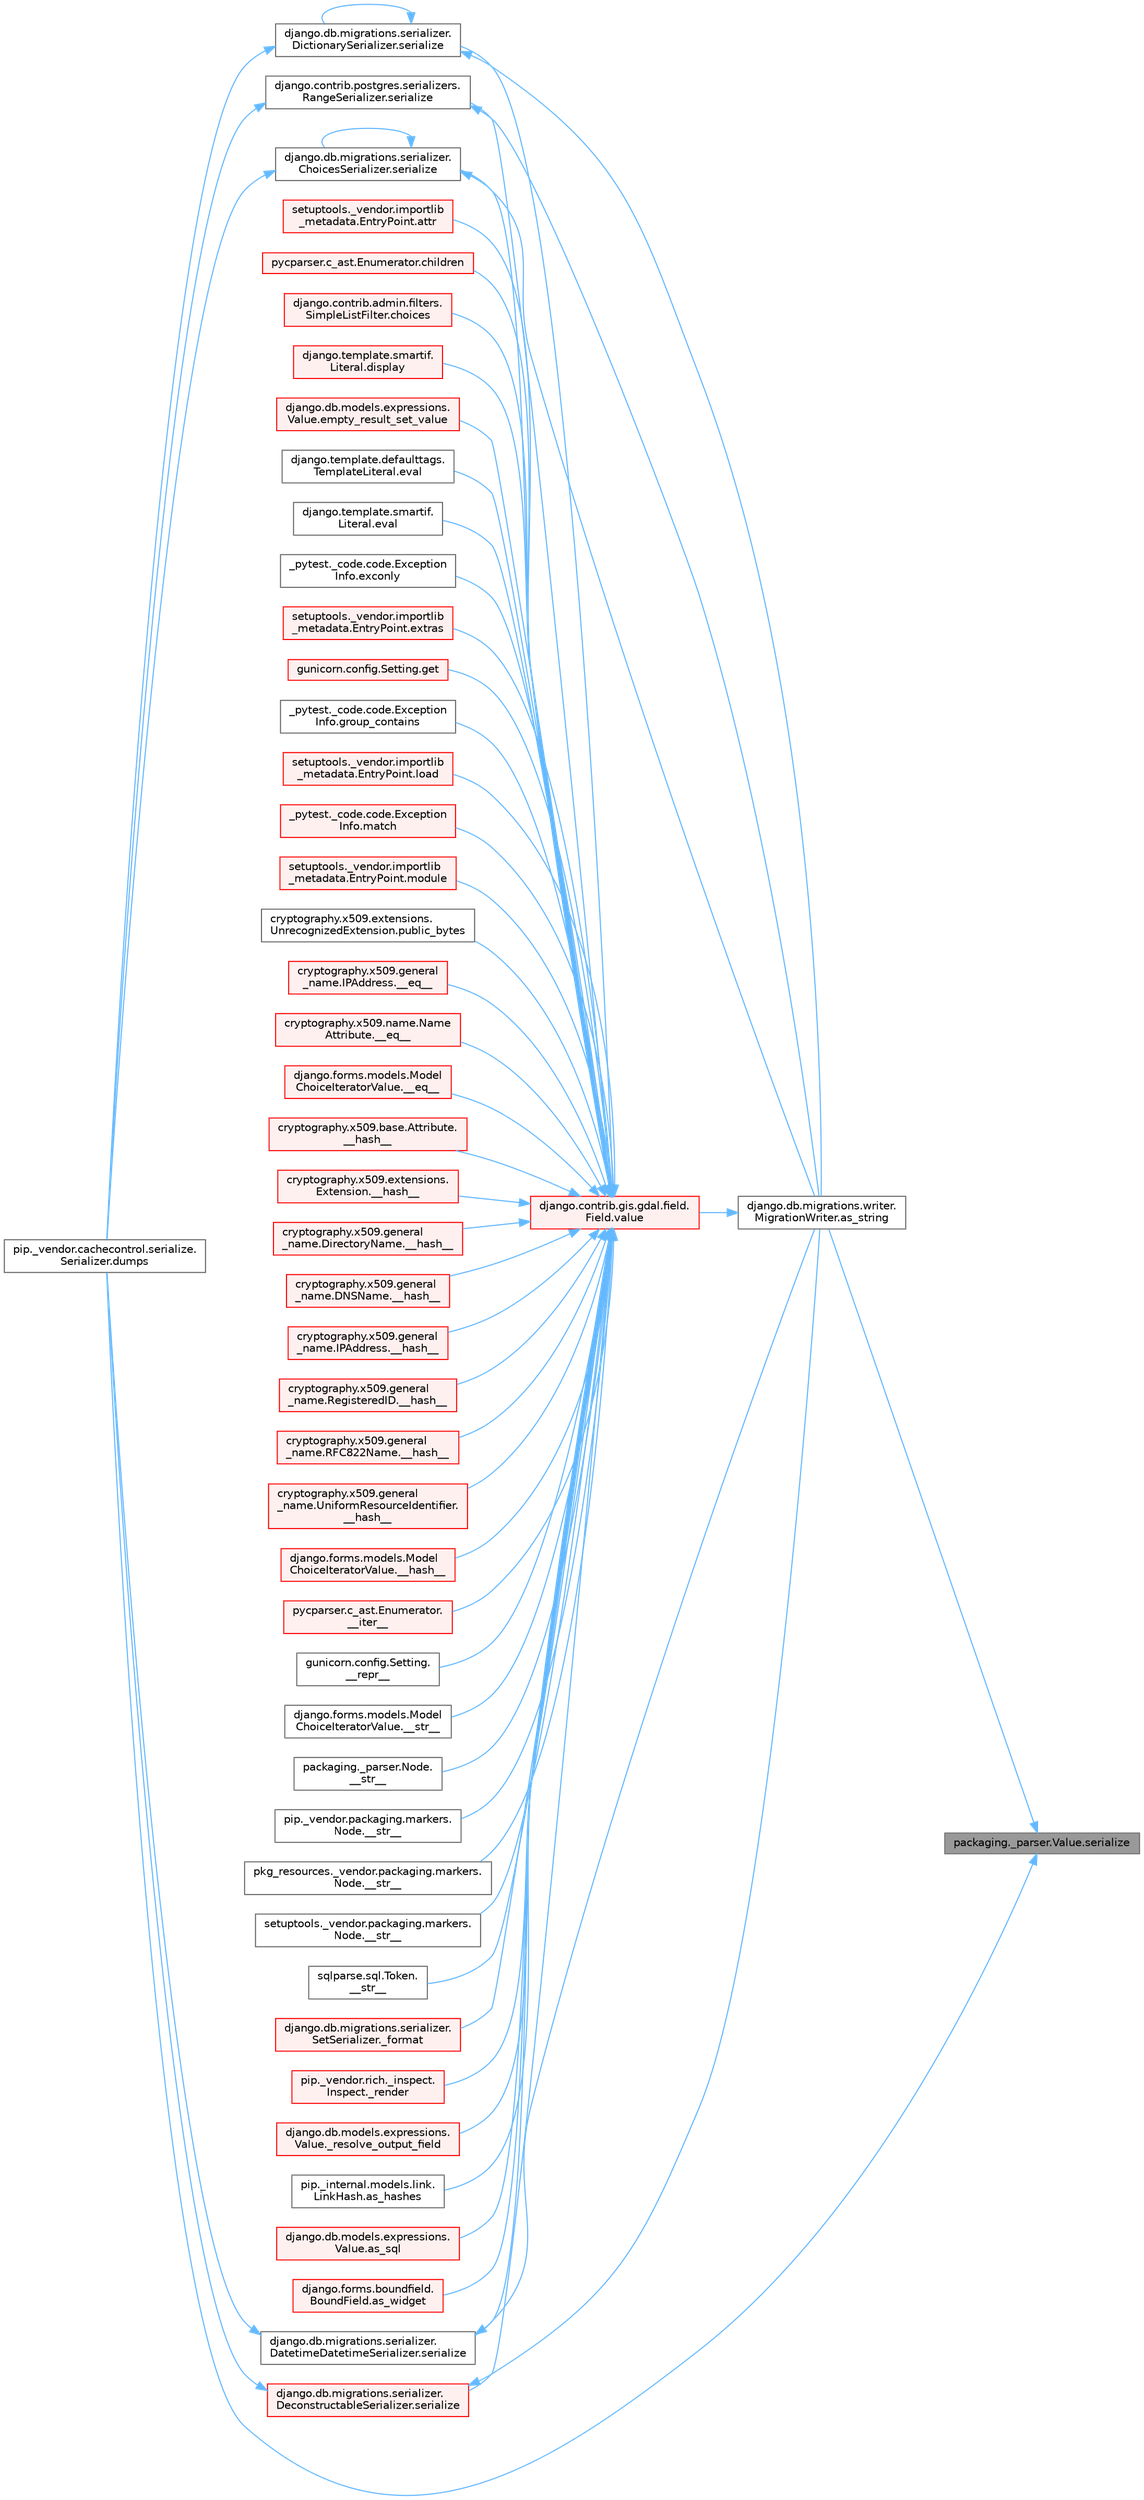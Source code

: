 digraph "packaging._parser.Value.serialize"
{
 // LATEX_PDF_SIZE
  bgcolor="transparent";
  edge [fontname=Helvetica,fontsize=10,labelfontname=Helvetica,labelfontsize=10];
  node [fontname=Helvetica,fontsize=10,shape=box,height=0.2,width=0.4];
  rankdir="RL";
  Node1 [id="Node000001",label="packaging._parser.Value.serialize",height=0.2,width=0.4,color="gray40", fillcolor="grey60", style="filled", fontcolor="black",tooltip=" "];
  Node1 -> Node2 [id="edge1_Node000001_Node000002",dir="back",color="steelblue1",style="solid",tooltip=" "];
  Node2 [id="Node000002",label="django.db.migrations.writer.\lMigrationWriter.as_string",height=0.2,width=0.4,color="grey40", fillcolor="white", style="filled",URL="$classdjango_1_1db_1_1migrations_1_1writer_1_1_migration_writer.html#a4cf831cf0ce1f20f21c7e5ce5ec60980",tooltip=" "];
  Node2 -> Node3 [id="edge2_Node000002_Node000003",dir="back",color="steelblue1",style="solid",tooltip=" "];
  Node3 [id="Node000003",label="django.contrib.gis.gdal.field.\lField.value",height=0.2,width=0.4,color="red", fillcolor="#FFF0F0", style="filled",URL="$classdjango_1_1contrib_1_1gis_1_1gdal_1_1field_1_1_field.html#a0534fa49aaead023461bb9458776c33c",tooltip=" "];
  Node3 -> Node4 [id="edge3_Node000003_Node000004",dir="back",color="steelblue1",style="solid",tooltip=" "];
  Node4 [id="Node000004",label="cryptography.x509.general\l_name.IPAddress.__eq__",height=0.2,width=0.4,color="red", fillcolor="#FFF0F0", style="filled",URL="$classcryptography_1_1x509_1_1general__name_1_1_i_p_address.html#a9f03c0f27b7fab1555e850429408e0c6",tooltip=" "];
  Node3 -> Node13 [id="edge4_Node000003_Node000013",dir="back",color="steelblue1",style="solid",tooltip=" "];
  Node13 [id="Node000013",label="cryptography.x509.name.Name\lAttribute.__eq__",height=0.2,width=0.4,color="red", fillcolor="#FFF0F0", style="filled",URL="$classcryptography_1_1x509_1_1name_1_1_name_attribute.html#a3f7665b71204e40b3ad9e6f6cbd9c76b",tooltip=" "];
  Node3 -> Node14 [id="edge5_Node000003_Node000014",dir="back",color="steelblue1",style="solid",tooltip=" "];
  Node14 [id="Node000014",label="django.forms.models.Model\lChoiceIteratorValue.__eq__",height=0.2,width=0.4,color="red", fillcolor="#FFF0F0", style="filled",URL="$classdjango_1_1forms_1_1models_1_1_model_choice_iterator_value.html#a5e0a7c8283981cabbbd59372a3664ba4",tooltip=" "];
  Node3 -> Node15 [id="edge6_Node000003_Node000015",dir="back",color="steelblue1",style="solid",tooltip=" "];
  Node15 [id="Node000015",label="cryptography.x509.base.Attribute.\l__hash__",height=0.2,width=0.4,color="red", fillcolor="#FFF0F0", style="filled",URL="$classcryptography_1_1x509_1_1base_1_1_attribute.html#ac75831a8a55d19823de67d9bd79fea12",tooltip=" "];
  Node3 -> Node18 [id="edge7_Node000003_Node000018",dir="back",color="steelblue1",style="solid",tooltip=" "];
  Node18 [id="Node000018",label="cryptography.x509.extensions.\lExtension.__hash__",height=0.2,width=0.4,color="red", fillcolor="#FFF0F0", style="filled",URL="$classcryptography_1_1x509_1_1extensions_1_1_extension.html#a7744510faba9373c947790041c25021e",tooltip=" "];
  Node3 -> Node19 [id="edge8_Node000003_Node000019",dir="back",color="steelblue1",style="solid",tooltip=" "];
  Node19 [id="Node000019",label="cryptography.x509.general\l_name.DirectoryName.__hash__",height=0.2,width=0.4,color="red", fillcolor="#FFF0F0", style="filled",URL="$classcryptography_1_1x509_1_1general__name_1_1_directory_name.html#a72d42dff890691a0b51125ae2f26044e",tooltip=" "];
  Node3 -> Node20 [id="edge9_Node000003_Node000020",dir="back",color="steelblue1",style="solid",tooltip=" "];
  Node20 [id="Node000020",label="cryptography.x509.general\l_name.DNSName.__hash__",height=0.2,width=0.4,color="red", fillcolor="#FFF0F0", style="filled",URL="$classcryptography_1_1x509_1_1general__name_1_1_d_n_s_name.html#a460f8dfd06b7596ce04fd2167416fded",tooltip=" "];
  Node3 -> Node21 [id="edge10_Node000003_Node000021",dir="back",color="steelblue1",style="solid",tooltip=" "];
  Node21 [id="Node000021",label="cryptography.x509.general\l_name.IPAddress.__hash__",height=0.2,width=0.4,color="red", fillcolor="#FFF0F0", style="filled",URL="$classcryptography_1_1x509_1_1general__name_1_1_i_p_address.html#ab656cae16308d1b2937a28d05fb6c4d0",tooltip=" "];
  Node3 -> Node22 [id="edge11_Node000003_Node000022",dir="back",color="steelblue1",style="solid",tooltip=" "];
  Node22 [id="Node000022",label="cryptography.x509.general\l_name.RegisteredID.__hash__",height=0.2,width=0.4,color="red", fillcolor="#FFF0F0", style="filled",URL="$classcryptography_1_1x509_1_1general__name_1_1_registered_i_d.html#af8d2046e0999f369244c67c2198733a7",tooltip=" "];
  Node3 -> Node23 [id="edge12_Node000003_Node000023",dir="back",color="steelblue1",style="solid",tooltip=" "];
  Node23 [id="Node000023",label="cryptography.x509.general\l_name.RFC822Name.__hash__",height=0.2,width=0.4,color="red", fillcolor="#FFF0F0", style="filled",URL="$classcryptography_1_1x509_1_1general__name_1_1_r_f_c822_name.html#a81035374ac9fb28683c691986d008647",tooltip=" "];
  Node3 -> Node24 [id="edge13_Node000003_Node000024",dir="back",color="steelblue1",style="solid",tooltip=" "];
  Node24 [id="Node000024",label="cryptography.x509.general\l_name.UniformResourceIdentifier.\l__hash__",height=0.2,width=0.4,color="red", fillcolor="#FFF0F0", style="filled",URL="$classcryptography_1_1x509_1_1general__name_1_1_uniform_resource_identifier.html#ac855ede87ae6fe5259923efe7a93fb86",tooltip=" "];
  Node3 -> Node25 [id="edge14_Node000003_Node000025",dir="back",color="steelblue1",style="solid",tooltip=" "];
  Node25 [id="Node000025",label="django.forms.models.Model\lChoiceIteratorValue.__hash__",height=0.2,width=0.4,color="red", fillcolor="#FFF0F0", style="filled",URL="$classdjango_1_1forms_1_1models_1_1_model_choice_iterator_value.html#a4e38034545989b541d673781515faa87",tooltip=" "];
  Node3 -> Node26 [id="edge15_Node000003_Node000026",dir="back",color="steelblue1",style="solid",tooltip=" "];
  Node26 [id="Node000026",label="pycparser.c_ast.Enumerator.\l__iter__",height=0.2,width=0.4,color="red", fillcolor="#FFF0F0", style="filled",URL="$classpycparser_1_1c__ast_1_1_enumerator.html#a3cf4b212d12eecc5f6dc9519e168e4d6",tooltip=" "];
  Node3 -> Node29 [id="edge16_Node000003_Node000029",dir="back",color="steelblue1",style="solid",tooltip=" "];
  Node29 [id="Node000029",label="gunicorn.config.Setting.\l__repr__",height=0.2,width=0.4,color="grey40", fillcolor="white", style="filled",URL="$classgunicorn_1_1config_1_1_setting.html#aac61cf1b2eeb8df9723694b12567d07b",tooltip=" "];
  Node3 -> Node30 [id="edge17_Node000003_Node000030",dir="back",color="steelblue1",style="solid",tooltip=" "];
  Node30 [id="Node000030",label="django.forms.models.Model\lChoiceIteratorValue.__str__",height=0.2,width=0.4,color="grey40", fillcolor="white", style="filled",URL="$classdjango_1_1forms_1_1models_1_1_model_choice_iterator_value.html#afbc2913ec5456c1b548c158e842675e8",tooltip=" "];
  Node3 -> Node31 [id="edge18_Node000003_Node000031",dir="back",color="steelblue1",style="solid",tooltip=" "];
  Node31 [id="Node000031",label="packaging._parser.Node.\l__str__",height=0.2,width=0.4,color="grey40", fillcolor="white", style="filled",URL="$classpackaging_1_1__parser_1_1_node.html#a9e6bb62d834f746ff13813cd8b633ee9",tooltip=" "];
  Node3 -> Node32 [id="edge19_Node000003_Node000032",dir="back",color="steelblue1",style="solid",tooltip=" "];
  Node32 [id="Node000032",label="pip._vendor.packaging.markers.\lNode.__str__",height=0.2,width=0.4,color="grey40", fillcolor="white", style="filled",URL="$classpip_1_1__vendor_1_1packaging_1_1markers_1_1_node.html#a62e2e518274efa7011d55b0db12e61b6",tooltip=" "];
  Node3 -> Node33 [id="edge20_Node000003_Node000033",dir="back",color="steelblue1",style="solid",tooltip=" "];
  Node33 [id="Node000033",label="pkg_resources._vendor.packaging.markers.\lNode.__str__",height=0.2,width=0.4,color="grey40", fillcolor="white", style="filled",URL="$classpkg__resources_1_1__vendor_1_1packaging_1_1markers_1_1_node.html#a497b7878028993667ba8cac3657c571e",tooltip=" "];
  Node3 -> Node34 [id="edge21_Node000003_Node000034",dir="back",color="steelblue1",style="solid",tooltip=" "];
  Node34 [id="Node000034",label="setuptools._vendor.packaging.markers.\lNode.__str__",height=0.2,width=0.4,color="grey40", fillcolor="white", style="filled",URL="$classsetuptools_1_1__vendor_1_1packaging_1_1markers_1_1_node.html#a61cd93b00c64e6b2b8c4c35028463f98",tooltip=" "];
  Node3 -> Node35 [id="edge22_Node000003_Node000035",dir="back",color="steelblue1",style="solid",tooltip=" "];
  Node35 [id="Node000035",label="sqlparse.sql.Token.\l__str__",height=0.2,width=0.4,color="grey40", fillcolor="white", style="filled",URL="$classsqlparse_1_1sql_1_1_token.html#a256bde9f3e5675c64ead73d8d2d9dede",tooltip=" "];
  Node3 -> Node36 [id="edge23_Node000003_Node000036",dir="back",color="steelblue1",style="solid",tooltip=" "];
  Node36 [id="Node000036",label="django.db.migrations.serializer.\lSetSerializer._format",height=0.2,width=0.4,color="red", fillcolor="#FFF0F0", style="filled",URL="$classdjango_1_1db_1_1migrations_1_1serializer_1_1_set_serializer.html#a1d6076a3f50e13eb091ca873f4e98a04",tooltip=" "];
  Node3 -> Node947 [id="edge24_Node000003_Node000947",dir="back",color="steelblue1",style="solid",tooltip=" "];
  Node947 [id="Node000947",label="pip._vendor.rich._inspect.\lInspect._render",height=0.2,width=0.4,color="red", fillcolor="#FFF0F0", style="filled",URL="$classpip_1_1__vendor_1_1rich_1_1__inspect_1_1_inspect.html#a9bb6dcacc52f9f07c1d4b7f526789003",tooltip=" "];
  Node3 -> Node1970 [id="edge25_Node000003_Node001970",dir="back",color="steelblue1",style="solid",tooltip=" "];
  Node1970 [id="Node001970",label="django.db.models.expressions.\lValue._resolve_output_field",height=0.2,width=0.4,color="red", fillcolor="#FFF0F0", style="filled",URL="$classdjango_1_1db_1_1models_1_1expressions_1_1_value.html#af1af121c7b76f0e7325f3276049675dd",tooltip=" "];
  Node3 -> Node1208 [id="edge26_Node000003_Node001208",dir="back",color="steelblue1",style="solid",tooltip=" "];
  Node1208 [id="Node001208",label="pip._internal.models.link.\lLinkHash.as_hashes",height=0.2,width=0.4,color="grey40", fillcolor="white", style="filled",URL="$classpip_1_1__internal_1_1models_1_1link_1_1_link_hash.html#a7ad4ea270534955d3a4e031076e8d3c7",tooltip=" "];
  Node3 -> Node1272 [id="edge27_Node000003_Node001272",dir="back",color="steelblue1",style="solid",tooltip=" "];
  Node1272 [id="Node001272",label="django.db.models.expressions.\lValue.as_sql",height=0.2,width=0.4,color="red", fillcolor="#FFF0F0", style="filled",URL="$classdjango_1_1db_1_1models_1_1expressions_1_1_value.html#a2471e71c0db69e52fdb3016f8e97a111",tooltip=" "];
  Node3 -> Node1971 [id="edge28_Node000003_Node001971",dir="back",color="steelblue1",style="solid",tooltip=" "];
  Node1971 [id="Node001971",label="django.forms.boundfield.\lBoundField.as_widget",height=0.2,width=0.4,color="red", fillcolor="#FFF0F0", style="filled",URL="$classdjango_1_1forms_1_1boundfield_1_1_bound_field.html#af3c626b882960bf15842e46b92148be6",tooltip=" "];
  Node3 -> Node1975 [id="edge29_Node000003_Node001975",dir="back",color="steelblue1",style="solid",tooltip=" "];
  Node1975 [id="Node001975",label="setuptools._vendor.importlib\l_metadata.EntryPoint.attr",height=0.2,width=0.4,color="red", fillcolor="#FFF0F0", style="filled",URL="$classsetuptools_1_1__vendor_1_1importlib__metadata_1_1_entry_point.html#aabd496e73aa6546a504e62648c493978",tooltip=" "];
  Node3 -> Node1980 [id="edge30_Node000003_Node001980",dir="back",color="steelblue1",style="solid",tooltip=" "];
  Node1980 [id="Node001980",label="pycparser.c_ast.Enumerator.children",height=0.2,width=0.4,color="red", fillcolor="#FFF0F0", style="filled",URL="$classpycparser_1_1c__ast_1_1_enumerator.html#a96ee9f70f433cf2b3daf1d163e59d3d6",tooltip=" "];
  Node3 -> Node1981 [id="edge31_Node000003_Node001981",dir="back",color="steelblue1",style="solid",tooltip=" "];
  Node1981 [id="Node001981",label="django.contrib.admin.filters.\lSimpleListFilter.choices",height=0.2,width=0.4,color="red", fillcolor="#FFF0F0", style="filled",URL="$classdjango_1_1contrib_1_1admin_1_1filters_1_1_simple_list_filter.html#a78c6d86dc920875f1170f747e043f50d",tooltip=" "];
  Node3 -> Node2033 [id="edge32_Node000003_Node002033",dir="back",color="steelblue1",style="solid",tooltip=" "];
  Node2033 [id="Node002033",label="django.template.smartif.\lLiteral.display",height=0.2,width=0.4,color="red", fillcolor="#FFF0F0", style="filled",URL="$classdjango_1_1template_1_1smartif_1_1_literal.html#a77e2e9e9b26d200150b8e3ac7f4766dd",tooltip=" "];
  Node3 -> Node2098 [id="edge33_Node000003_Node002098",dir="back",color="steelblue1",style="solid",tooltip=" "];
  Node2098 [id="Node002098",label="django.db.models.expressions.\lValue.empty_result_set_value",height=0.2,width=0.4,color="red", fillcolor="#FFF0F0", style="filled",URL="$classdjango_1_1db_1_1models_1_1expressions_1_1_value.html#a414da85ff28e3c167fc7d00e1f0c41b4",tooltip=" "];
  Node3 -> Node2099 [id="edge34_Node000003_Node002099",dir="back",color="steelblue1",style="solid",tooltip=" "];
  Node2099 [id="Node002099",label="django.template.defaulttags.\lTemplateLiteral.eval",height=0.2,width=0.4,color="grey40", fillcolor="white", style="filled",URL="$classdjango_1_1template_1_1defaulttags_1_1_template_literal.html#a5e2931d2cb642386e0c9200913888582",tooltip=" "];
  Node3 -> Node2100 [id="edge35_Node000003_Node002100",dir="back",color="steelblue1",style="solid",tooltip=" "];
  Node2100 [id="Node002100",label="django.template.smartif.\lLiteral.eval",height=0.2,width=0.4,color="grey40", fillcolor="white", style="filled",URL="$classdjango_1_1template_1_1smartif_1_1_literal.html#a38c7531149db84b909dbdc281a510fdc",tooltip=" "];
  Node3 -> Node2101 [id="edge36_Node000003_Node002101",dir="back",color="steelblue1",style="solid",tooltip=" "];
  Node2101 [id="Node002101",label="_pytest._code.code.Exception\lInfo.exconly",height=0.2,width=0.4,color="grey40", fillcolor="white", style="filled",URL="$class__pytest_1_1__code_1_1code_1_1_exception_info.html#af914645a1bd6a60df65413f81be404d2",tooltip=" "];
  Node3 -> Node2102 [id="edge37_Node000003_Node002102",dir="back",color="steelblue1",style="solid",tooltip=" "];
  Node2102 [id="Node002102",label="setuptools._vendor.importlib\l_metadata.EntryPoint.extras",height=0.2,width=0.4,color="red", fillcolor="#FFF0F0", style="filled",URL="$classsetuptools_1_1__vendor_1_1importlib__metadata_1_1_entry_point.html#a959028f40566e604120f75d1172b7553",tooltip=" "];
  Node3 -> Node2386 [id="edge38_Node000003_Node002386",dir="back",color="steelblue1",style="solid",tooltip=" "];
  Node2386 [id="Node002386",label="gunicorn.config.Setting.get",height=0.2,width=0.4,color="red", fillcolor="#FFF0F0", style="filled",URL="$classgunicorn_1_1config_1_1_setting.html#a073fc5db1c568f183f22d137009d059f",tooltip=" "];
  Node3 -> Node2387 [id="edge39_Node000003_Node002387",dir="back",color="steelblue1",style="solid",tooltip=" "];
  Node2387 [id="Node002387",label="_pytest._code.code.Exception\lInfo.group_contains",height=0.2,width=0.4,color="grey40", fillcolor="white", style="filled",URL="$class__pytest_1_1__code_1_1code_1_1_exception_info.html#a22d76c2c80c349a23d80b678ade457a3",tooltip=" "];
  Node3 -> Node2388 [id="edge40_Node000003_Node002388",dir="back",color="steelblue1",style="solid",tooltip=" "];
  Node2388 [id="Node002388",label="setuptools._vendor.importlib\l_metadata.EntryPoint.load",height=0.2,width=0.4,color="red", fillcolor="#FFF0F0", style="filled",URL="$classsetuptools_1_1__vendor_1_1importlib__metadata_1_1_entry_point.html#a609a1ac87285ab214a4473c3e0c9037d",tooltip=" "];
  Node3 -> Node2389 [id="edge41_Node000003_Node002389",dir="back",color="steelblue1",style="solid",tooltip=" "];
  Node2389 [id="Node002389",label="_pytest._code.code.Exception\lInfo.match",height=0.2,width=0.4,color="red", fillcolor="#FFF0F0", style="filled",URL="$class__pytest_1_1__code_1_1code_1_1_exception_info.html#add2b41099a93570ca05b03a5c61af0c1",tooltip=" "];
  Node3 -> Node2425 [id="edge42_Node000003_Node002425",dir="back",color="steelblue1",style="solid",tooltip=" "];
  Node2425 [id="Node002425",label="setuptools._vendor.importlib\l_metadata.EntryPoint.module",height=0.2,width=0.4,color="red", fillcolor="#FFF0F0", style="filled",URL="$classsetuptools_1_1__vendor_1_1importlib__metadata_1_1_entry_point.html#ab0cf8662ae1b114f079d464a9bdbb70f",tooltip=" "];
  Node3 -> Node2439 [id="edge43_Node000003_Node002439",dir="back",color="steelblue1",style="solid",tooltip=" "];
  Node2439 [id="Node002439",label="cryptography.x509.extensions.\lUnrecognizedExtension.public_bytes",height=0.2,width=0.4,color="grey40", fillcolor="white", style="filled",URL="$classcryptography_1_1x509_1_1extensions_1_1_unrecognized_extension.html#aed00f9b850ea51e85b6075d6a1794cdc",tooltip=" "];
  Node3 -> Node2440 [id="edge44_Node000003_Node002440",dir="back",color="steelblue1",style="solid",tooltip=" "];
  Node2440 [id="Node002440",label="django.contrib.postgres.serializers.\lRangeSerializer.serialize",height=0.2,width=0.4,color="grey40", fillcolor="white", style="filled",URL="$classdjango_1_1contrib_1_1postgres_1_1serializers_1_1_range_serializer.html#afad32d7bbc5e5989a1a049e0ac0b6750",tooltip=" "];
  Node2440 -> Node2 [id="edge45_Node002440_Node000002",dir="back",color="steelblue1",style="solid",tooltip=" "];
  Node2440 -> Node955 [id="edge46_Node002440_Node000955",dir="back",color="steelblue1",style="solid",tooltip=" "];
  Node955 [id="Node000955",label="pip._vendor.cachecontrol.serialize.\lSerializer.dumps",height=0.2,width=0.4,color="grey40", fillcolor="white", style="filled",URL="$classpip_1_1__vendor_1_1cachecontrol_1_1serialize_1_1_serializer.html#af9655b2c82e5c0e3d17fd611d32c7804",tooltip=" "];
  Node3 -> Node2441 [id="edge47_Node000003_Node002441",dir="back",color="steelblue1",style="solid",tooltip=" "];
  Node2441 [id="Node002441",label="django.db.migrations.serializer.\lChoicesSerializer.serialize",height=0.2,width=0.4,color="grey40", fillcolor="white", style="filled",URL="$classdjango_1_1db_1_1migrations_1_1serializer_1_1_choices_serializer.html#a2efb6c5c75efbaf01db1bf7eef4fc307",tooltip=" "];
  Node2441 -> Node2 [id="edge48_Node002441_Node000002",dir="back",color="steelblue1",style="solid",tooltip=" "];
  Node2441 -> Node955 [id="edge49_Node002441_Node000955",dir="back",color="steelblue1",style="solid",tooltip=" "];
  Node2441 -> Node2441 [id="edge50_Node002441_Node002441",dir="back",color="steelblue1",style="solid",tooltip=" "];
  Node3 -> Node2442 [id="edge51_Node000003_Node002442",dir="back",color="steelblue1",style="solid",tooltip=" "];
  Node2442 [id="Node002442",label="django.db.migrations.serializer.\lDatetimeDatetimeSerializer.serialize",height=0.2,width=0.4,color="grey40", fillcolor="white", style="filled",URL="$classdjango_1_1db_1_1migrations_1_1serializer_1_1_datetime_datetime_serializer.html#ad9cfe436f7daad93c7d56ce09f69db5b",tooltip=" "];
  Node2442 -> Node2 [id="edge52_Node002442_Node000002",dir="back",color="steelblue1",style="solid",tooltip=" "];
  Node2442 -> Node955 [id="edge53_Node002442_Node000955",dir="back",color="steelblue1",style="solid",tooltip=" "];
  Node3 -> Node2443 [id="edge54_Node000003_Node002443",dir="back",color="steelblue1",style="solid",tooltip=" "];
  Node2443 [id="Node002443",label="django.db.migrations.serializer.\lDeconstructableSerializer.serialize",height=0.2,width=0.4,color="red", fillcolor="#FFF0F0", style="filled",URL="$classdjango_1_1db_1_1migrations_1_1serializer_1_1_deconstructable_serializer.html#adea6ca795b2052e80619530dfb5706dd",tooltip=" "];
  Node2443 -> Node2 [id="edge55_Node002443_Node000002",dir="back",color="steelblue1",style="solid",tooltip=" "];
  Node2443 -> Node955 [id="edge56_Node002443_Node000955",dir="back",color="steelblue1",style="solid",tooltip=" "];
  Node3 -> Node2447 [id="edge57_Node000003_Node002447",dir="back",color="steelblue1",style="solid",tooltip=" "];
  Node2447 [id="Node002447",label="django.db.migrations.serializer.\lDictionarySerializer.serialize",height=0.2,width=0.4,color="grey40", fillcolor="white", style="filled",URL="$classdjango_1_1db_1_1migrations_1_1serializer_1_1_dictionary_serializer.html#a6efaf347fe3e41be93025eb8ea0a2441",tooltip=" "];
  Node2447 -> Node2 [id="edge58_Node002447_Node000002",dir="back",color="steelblue1",style="solid",tooltip=" "];
  Node2447 -> Node955 [id="edge59_Node002447_Node000955",dir="back",color="steelblue1",style="solid",tooltip=" "];
  Node2447 -> Node2447 [id="edge60_Node002447_Node002447",dir="back",color="steelblue1",style="solid",tooltip=" "];
  Node1 -> Node955 [id="edge61_Node000001_Node000955",dir="back",color="steelblue1",style="solid",tooltip=" "];
}
